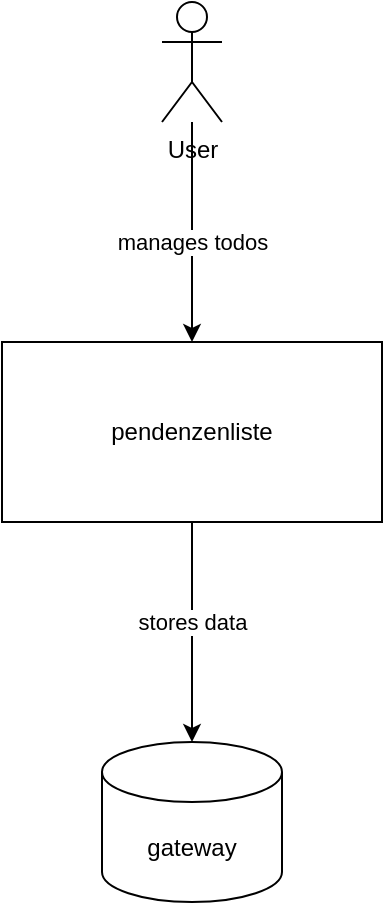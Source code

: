 <mxfile version="21.7.4" type="device">
  <diagram name="Page-1" id="aNXadXtu13s1087BJGiW">
    <mxGraphModel dx="1434" dy="778" grid="1" gridSize="10" guides="1" tooltips="1" connect="1" arrows="1" fold="1" page="1" pageScale="1" pageWidth="1100" pageHeight="850" math="0" shadow="0">
      <root>
        <mxCell id="0" />
        <mxCell id="1" parent="0" />
        <mxCell id="HjGDP1_qllHF0G1-5pYq-7" style="edgeStyle=orthogonalEdgeStyle;rounded=0;orthogonalLoop=1;jettySize=auto;html=1;exitX=0.5;exitY=1;exitDx=0;exitDy=0;entryX=0.5;entryY=0;entryDx=0;entryDy=0;entryPerimeter=0;" parent="1" source="HjGDP1_qllHF0G1-5pYq-1" target="HjGDP1_qllHF0G1-5pYq-6" edge="1">
          <mxGeometry relative="1" as="geometry" />
        </mxCell>
        <mxCell id="HjGDP1_qllHF0G1-5pYq-8" value="stores data" style="edgeLabel;html=1;align=center;verticalAlign=middle;resizable=0;points=[];" parent="HjGDP1_qllHF0G1-5pYq-7" vertex="1" connectable="0">
          <mxGeometry x="-0.24" y="-2" relative="1" as="geometry">
            <mxPoint x="2" y="8" as="offset" />
          </mxGeometry>
        </mxCell>
        <mxCell id="HjGDP1_qllHF0G1-5pYq-1" value="pendenzenliste" style="rounded=0;whiteSpace=wrap;html=1;" parent="1" vertex="1">
          <mxGeometry x="480" y="310" width="190" height="90" as="geometry" />
        </mxCell>
        <mxCell id="HjGDP1_qllHF0G1-5pYq-3" style="edgeStyle=orthogonalEdgeStyle;rounded=0;orthogonalLoop=1;jettySize=auto;html=1;entryX=0.5;entryY=0;entryDx=0;entryDy=0;" parent="1" source="HjGDP1_qllHF0G1-5pYq-2" target="HjGDP1_qllHF0G1-5pYq-1" edge="1">
          <mxGeometry relative="1" as="geometry" />
        </mxCell>
        <mxCell id="HjGDP1_qllHF0G1-5pYq-4" value="manages todos" style="edgeLabel;html=1;align=center;verticalAlign=middle;resizable=0;points=[];" parent="HjGDP1_qllHF0G1-5pYq-3" vertex="1" connectable="0">
          <mxGeometry x="-0.255" relative="1" as="geometry">
            <mxPoint y="19" as="offset" />
          </mxGeometry>
        </mxCell>
        <mxCell id="HjGDP1_qllHF0G1-5pYq-2" value="User" style="shape=umlActor;verticalLabelPosition=bottom;verticalAlign=top;html=1;outlineConnect=0;" parent="1" vertex="1">
          <mxGeometry x="560" y="140" width="30" height="60" as="geometry" />
        </mxCell>
        <mxCell id="HjGDP1_qllHF0G1-5pYq-6" value="gateway" style="shape=cylinder3;whiteSpace=wrap;html=1;boundedLbl=1;backgroundOutline=1;size=15;" parent="1" vertex="1">
          <mxGeometry x="530" y="510" width="90" height="80" as="geometry" />
        </mxCell>
      </root>
    </mxGraphModel>
  </diagram>
</mxfile>
